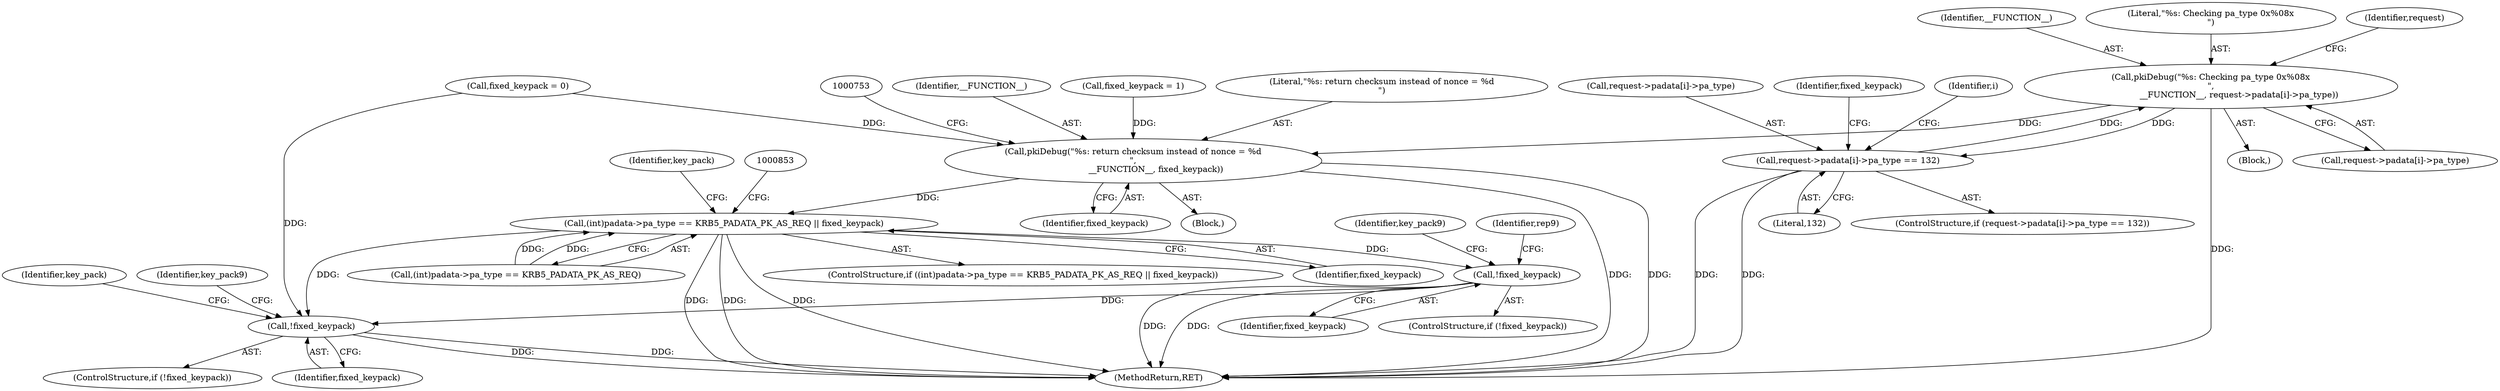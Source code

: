 digraph "0_krb5_db64ca25d661a47b996b4e2645998b5d7f0eb52c@array" {
"1000722" [label="(Call,pkiDebug(\"%s: Checking pa_type 0x%08x\n\",\n                     __FUNCTION__, request->padata[i]->pa_type))"];
"1000733" [label="(Call,request->padata[i]->pa_type == 132)"];
"1000722" [label="(Call,pkiDebug(\"%s: Checking pa_type 0x%08x\n\",\n                     __FUNCTION__, request->padata[i]->pa_type))"];
"1000745" [label="(Call,pkiDebug(\"%s: return checksum instead of nonce = %d\n\",\n                 __FUNCTION__, fixed_keypack))"];
"1000750" [label="(Call,(int)padata->pa_type == KRB5_PADATA_PK_AS_REQ || fixed_keypack)"];
"1000909" [label="(Call,!fixed_keypack)"];
"1001399" [label="(Call,!fixed_keypack)"];
"1000910" [label="(Identifier,fixed_keypack)"];
"1000914" [label="(Identifier,key_pack9)"];
"1001398" [label="(ControlStructure,if (!fixed_keypack))"];
"1000747" [label="(Identifier,__FUNCTION__)"];
"1000693" [label="(Block,)"];
"1000956" [label="(Identifier,rep9)"];
"1000908" [label="(ControlStructure,if (!fixed_keypack))"];
"1000720" [label="(Identifier,i)"];
"1000733" [label="(Call,request->padata[i]->pa_type == 132)"];
"1000741" [label="(Literal,132)"];
"1000745" [label="(Call,pkiDebug(\"%s: return checksum instead of nonce = %d\n\",\n                 __FUNCTION__, fixed_keypack))"];
"1001407" [label="(Identifier,key_pack)"];
"1000724" [label="(Identifier,__FUNCTION__)"];
"1001415" [label="(MethodReturn,RET)"];
"1000749" [label="(ControlStructure,if ((int)padata->pa_type == KRB5_PADATA_PK_AS_REQ || fixed_keypack))"];
"1000909" [label="(Call,!fixed_keypack)"];
"1000734" [label="(Call,request->padata[i]->pa_type)"];
"1000204" [label="(Call,fixed_keypack = 0)"];
"1000758" [label="(Identifier,fixed_keypack)"];
"1000723" [label="(Literal,\"%s: Checking pa_type 0x%08x\n\")"];
"1000750" [label="(Call,(int)padata->pa_type == KRB5_PADATA_PK_AS_REQ || fixed_keypack)"];
"1000742" [label="(Call,fixed_keypack = 1)"];
"1001400" [label="(Identifier,fixed_keypack)"];
"1000737" [label="(Identifier,request)"];
"1000743" [label="(Identifier,fixed_keypack)"];
"1000746" [label="(Literal,\"%s: return checksum instead of nonce = %d\n\")"];
"1001403" [label="(Identifier,key_pack9)"];
"1000722" [label="(Call,pkiDebug(\"%s: Checking pa_type 0x%08x\n\",\n                     __FUNCTION__, request->padata[i]->pa_type))"];
"1000751" [label="(Call,(int)padata->pa_type == KRB5_PADATA_PK_AS_REQ)"];
"1000762" [label="(Identifier,key_pack)"];
"1000748" [label="(Identifier,fixed_keypack)"];
"1000721" [label="(Block,)"];
"1000732" [label="(ControlStructure,if (request->padata[i]->pa_type == 132))"];
"1001399" [label="(Call,!fixed_keypack)"];
"1000725" [label="(Call,request->padata[i]->pa_type)"];
"1000722" -> "1000721"  [label="AST: "];
"1000722" -> "1000725"  [label="CFG: "];
"1000723" -> "1000722"  [label="AST: "];
"1000724" -> "1000722"  [label="AST: "];
"1000725" -> "1000722"  [label="AST: "];
"1000737" -> "1000722"  [label="CFG: "];
"1000722" -> "1001415"  [label="DDG: "];
"1000733" -> "1000722"  [label="DDG: "];
"1000722" -> "1000733"  [label="DDG: "];
"1000722" -> "1000745"  [label="DDG: "];
"1000733" -> "1000732"  [label="AST: "];
"1000733" -> "1000741"  [label="CFG: "];
"1000734" -> "1000733"  [label="AST: "];
"1000741" -> "1000733"  [label="AST: "];
"1000743" -> "1000733"  [label="CFG: "];
"1000720" -> "1000733"  [label="CFG: "];
"1000733" -> "1001415"  [label="DDG: "];
"1000733" -> "1001415"  [label="DDG: "];
"1000745" -> "1000693"  [label="AST: "];
"1000745" -> "1000748"  [label="CFG: "];
"1000746" -> "1000745"  [label="AST: "];
"1000747" -> "1000745"  [label="AST: "];
"1000748" -> "1000745"  [label="AST: "];
"1000753" -> "1000745"  [label="CFG: "];
"1000745" -> "1001415"  [label="DDG: "];
"1000745" -> "1001415"  [label="DDG: "];
"1000742" -> "1000745"  [label="DDG: "];
"1000204" -> "1000745"  [label="DDG: "];
"1000745" -> "1000750"  [label="DDG: "];
"1000750" -> "1000749"  [label="AST: "];
"1000750" -> "1000751"  [label="CFG: "];
"1000750" -> "1000758"  [label="CFG: "];
"1000751" -> "1000750"  [label="AST: "];
"1000758" -> "1000750"  [label="AST: "];
"1000762" -> "1000750"  [label="CFG: "];
"1000853" -> "1000750"  [label="CFG: "];
"1000750" -> "1001415"  [label="DDG: "];
"1000750" -> "1001415"  [label="DDG: "];
"1000750" -> "1001415"  [label="DDG: "];
"1000751" -> "1000750"  [label="DDG: "];
"1000751" -> "1000750"  [label="DDG: "];
"1000750" -> "1000909"  [label="DDG: "];
"1000750" -> "1001399"  [label="DDG: "];
"1000909" -> "1000908"  [label="AST: "];
"1000909" -> "1000910"  [label="CFG: "];
"1000910" -> "1000909"  [label="AST: "];
"1000914" -> "1000909"  [label="CFG: "];
"1000956" -> "1000909"  [label="CFG: "];
"1000909" -> "1001415"  [label="DDG: "];
"1000909" -> "1001415"  [label="DDG: "];
"1000909" -> "1001399"  [label="DDG: "];
"1001399" -> "1001398"  [label="AST: "];
"1001399" -> "1001400"  [label="CFG: "];
"1001400" -> "1001399"  [label="AST: "];
"1001403" -> "1001399"  [label="CFG: "];
"1001407" -> "1001399"  [label="CFG: "];
"1001399" -> "1001415"  [label="DDG: "];
"1001399" -> "1001415"  [label="DDG: "];
"1000204" -> "1001399"  [label="DDG: "];
}
